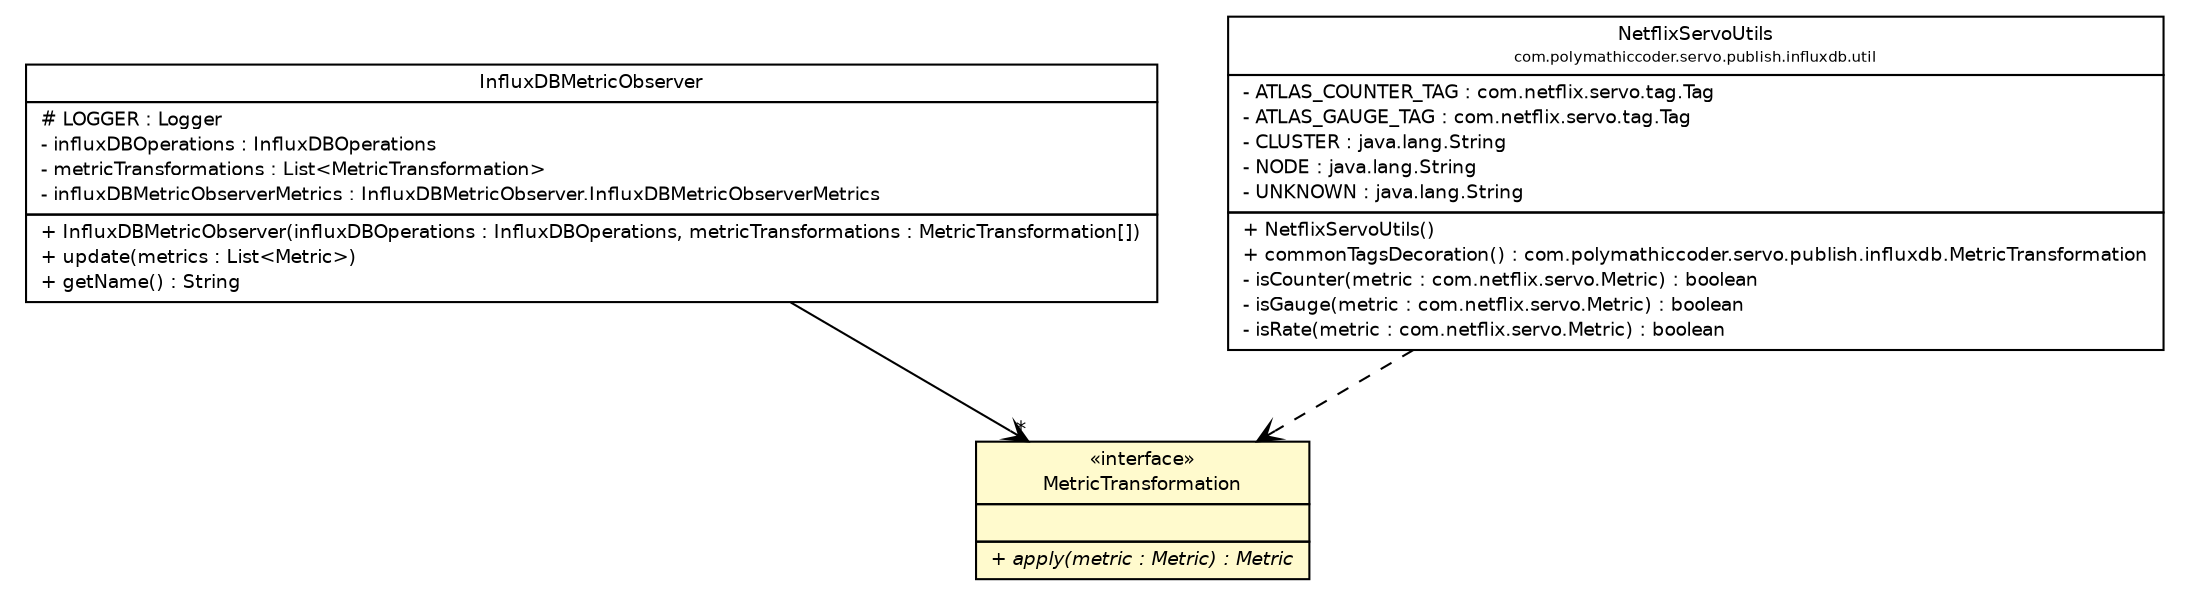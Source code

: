 #!/usr/local/bin/dot
#
# Class diagram 
# Generated by UMLGraph version R5_6-24-gf6e263 (http://www.umlgraph.org/)
#

digraph G {
	edge [fontname="Helvetica",fontsize=10,labelfontname="Helvetica",labelfontsize=10];
	node [fontname="Helvetica",fontsize=10,shape=plaintext];
	nodesep=0.25;
	ranksep=0.5;
	// com.polymathiccoder.servo.publish.influxdb.MetricTransformation
	c352 [label=<<table title="com.polymathiccoder.servo.publish.influxdb.MetricTransformation" border="0" cellborder="1" cellspacing="0" cellpadding="2" port="p" bgcolor="lemonChiffon" href="./MetricTransformation.html">
		<tr><td><table border="0" cellspacing="0" cellpadding="1">
<tr><td align="center" balign="center"> &#171;interface&#187; </td></tr>
<tr><td align="center" balign="center"> MetricTransformation </td></tr>
		</table></td></tr>
		<tr><td><table border="0" cellspacing="0" cellpadding="1">
<tr><td align="left" balign="left">  </td></tr>
		</table></td></tr>
		<tr><td><table border="0" cellspacing="0" cellpadding="1">
<tr><td align="left" balign="left"><font face="Helvetica-Oblique" point-size="9.0"> + apply(metric : Metric) : Metric </font></td></tr>
		</table></td></tr>
		</table>>, URL="./MetricTransformation.html", fontname="Helvetica", fontcolor="black", fontsize=9.0];
	// com.polymathiccoder.servo.publish.influxdb.InfluxDBMetricObserver
	c353 [label=<<table title="com.polymathiccoder.servo.publish.influxdb.InfluxDBMetricObserver" border="0" cellborder="1" cellspacing="0" cellpadding="2" port="p" href="./InfluxDBMetricObserver.html">
		<tr><td><table border="0" cellspacing="0" cellpadding="1">
<tr><td align="center" balign="center"> InfluxDBMetricObserver </td></tr>
		</table></td></tr>
		<tr><td><table border="0" cellspacing="0" cellpadding="1">
<tr><td align="left" balign="left"> # LOGGER : Logger </td></tr>
<tr><td align="left" balign="left"> - influxDBOperations : InfluxDBOperations </td></tr>
<tr><td align="left" balign="left"> - metricTransformations : List&lt;MetricTransformation&gt; </td></tr>
<tr><td align="left" balign="left"> - influxDBMetricObserverMetrics : InfluxDBMetricObserver.InfluxDBMetricObserverMetrics </td></tr>
		</table></td></tr>
		<tr><td><table border="0" cellspacing="0" cellpadding="1">
<tr><td align="left" balign="left"> + InfluxDBMetricObserver(influxDBOperations : InfluxDBOperations, metricTransformations : MetricTransformation[]) </td></tr>
<tr><td align="left" balign="left"> + update(metrics : List&lt;Metric&gt;) </td></tr>
<tr><td align="left" balign="left"> + getName() : String </td></tr>
		</table></td></tr>
		</table>>, URL="./InfluxDBMetricObserver.html", fontname="Helvetica", fontcolor="black", fontsize=9.0];
	// com.polymathiccoder.servo.publish.influxdb.util.NetflixServoUtils
	c368 [label=<<table title="com.polymathiccoder.servo.publish.influxdb.util.NetflixServoUtils" border="0" cellborder="1" cellspacing="0" cellpadding="2" port="p" href="./util/NetflixServoUtils.html">
		<tr><td><table border="0" cellspacing="0" cellpadding="1">
<tr><td align="center" balign="center"> NetflixServoUtils </td></tr>
<tr><td align="center" balign="center"><font point-size="7.0"> com.polymathiccoder.servo.publish.influxdb.util </font></td></tr>
		</table></td></tr>
		<tr><td><table border="0" cellspacing="0" cellpadding="1">
<tr><td align="left" balign="left"> - ATLAS_COUNTER_TAG : com.netflix.servo.tag.Tag </td></tr>
<tr><td align="left" balign="left"> - ATLAS_GAUGE_TAG : com.netflix.servo.tag.Tag </td></tr>
<tr><td align="left" balign="left"> - CLUSTER : java.lang.String </td></tr>
<tr><td align="left" balign="left"> - NODE : java.lang.String </td></tr>
<tr><td align="left" balign="left"> - UNKNOWN : java.lang.String </td></tr>
		</table></td></tr>
		<tr><td><table border="0" cellspacing="0" cellpadding="1">
<tr><td align="left" balign="left"> + NetflixServoUtils() </td></tr>
<tr><td align="left" balign="left"> + commonTagsDecoration() : com.polymathiccoder.servo.publish.influxdb.MetricTransformation </td></tr>
<tr><td align="left" balign="left"> - isCounter(metric : com.netflix.servo.Metric) : boolean </td></tr>
<tr><td align="left" balign="left"> - isGauge(metric : com.netflix.servo.Metric) : boolean </td></tr>
<tr><td align="left" balign="left"> - isRate(metric : com.netflix.servo.Metric) : boolean </td></tr>
		</table></td></tr>
		</table>>, URL="./util/NetflixServoUtils.html", fontname="Helvetica", fontcolor="black", fontsize=9.0];
	// com.polymathiccoder.servo.publish.influxdb.InfluxDBMetricObserver NAVASSOC com.polymathiccoder.servo.publish.influxdb.MetricTransformation
	c353:p -> c352:p [taillabel="", label="", headlabel="*", fontname="Helvetica", fontcolor="black", fontsize=10.0, color="black", arrowhead=open];
	// com.polymathiccoder.servo.publish.influxdb.util.NetflixServoUtils DEPEND com.polymathiccoder.servo.publish.influxdb.MetricTransformation
	c368:p -> c352:p [taillabel="", label="", headlabel="", fontname="Helvetica", fontcolor="black", fontsize=10.0, color="black", arrowhead=open, style=dashed];
}

